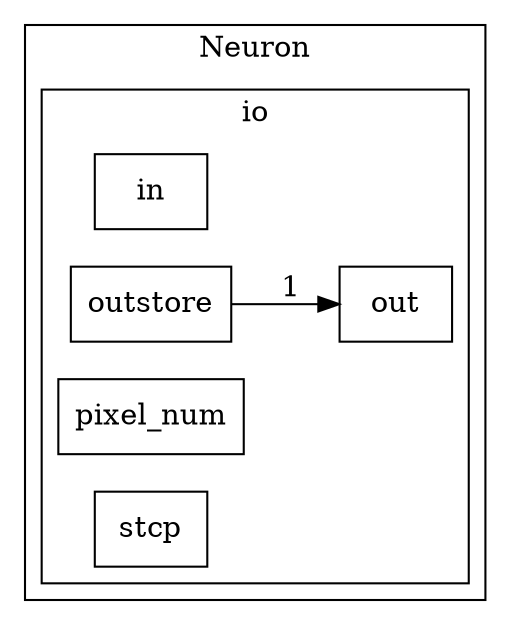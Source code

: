 digraph TopTop {
rankdir = LR;
subgraph clusterNeuron{
label = "Neuron";
subgraph clusterio__0{
node [shape=box];
label = "io";
io_in[label="in"];
io_out[label="out"];
outstore -> io_out[label="1"];
io_pixel_num[label="pixel_num"];
io_stcp[label="stcp"];
}
}
}